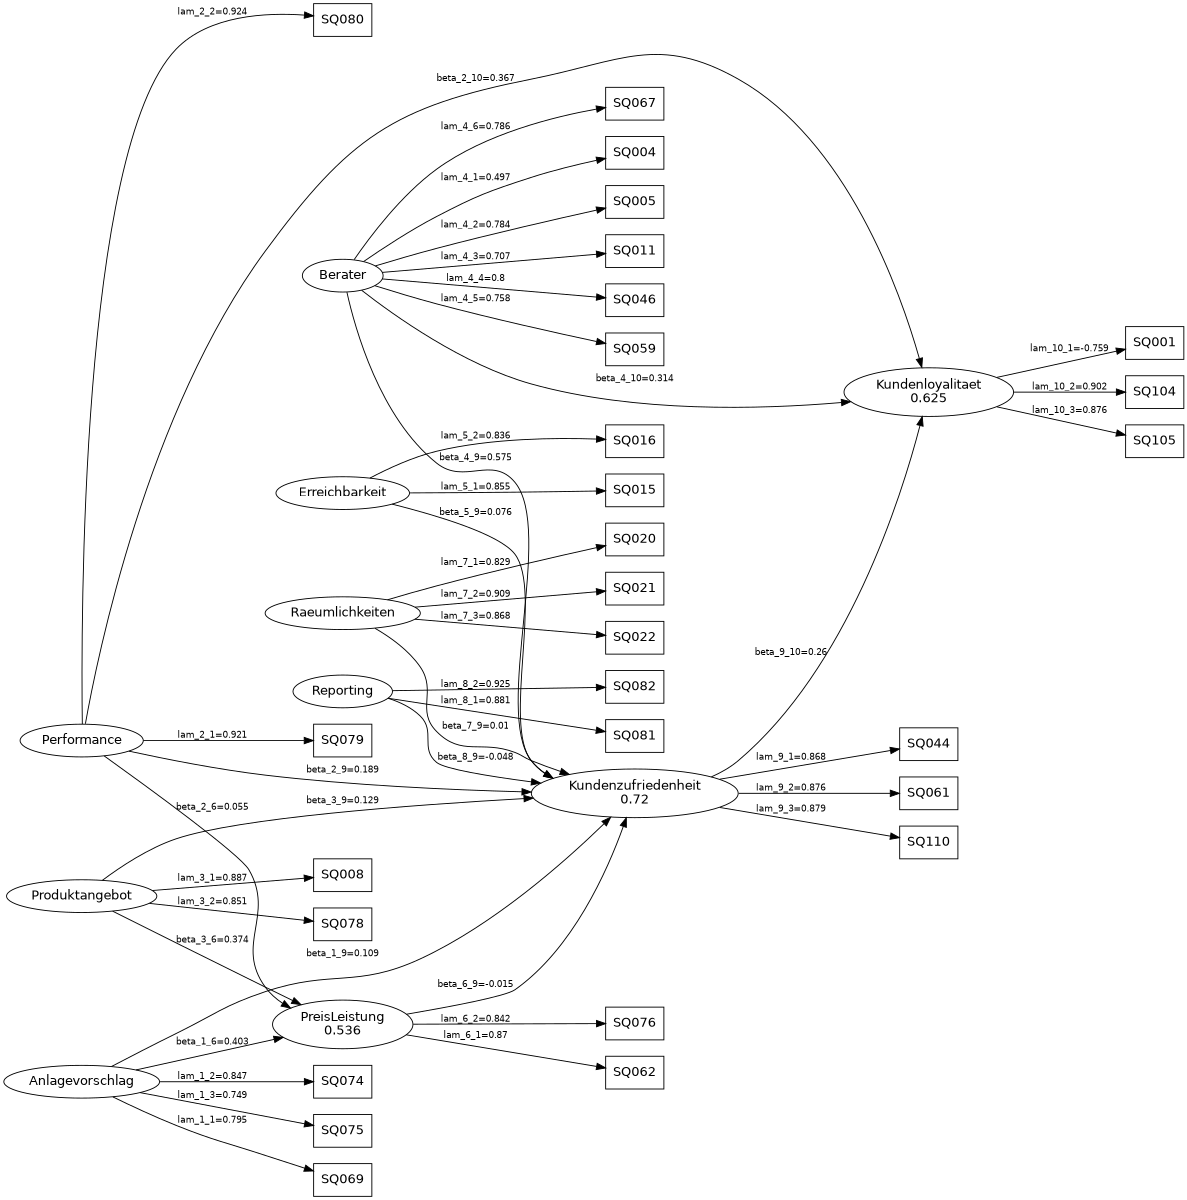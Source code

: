 digraph "seiler_model" {
  rankdir=LR;
  size="8,8";
  node [fontname="Helvetica" fontsize=14 shape=box];
  edge [fontname="Helvetica" fontsize=10];
  center=1;
  "Anlagevorschlag" [shape=ellipse]
  "Performance" [shape=ellipse]
  "Produktangebot" [shape=ellipse]
  "Berater" [shape=ellipse]
  "Erreichbarkeit" [shape=ellipse]
  "PreisLeistung" [shape=ellipse, label="PreisLeistung\n0.536"]
  "Raeumlichkeiten" [shape=ellipse]
  "Reporting" [shape=ellipse]
  "Kundenzufriedenheit" [shape=ellipse, label="Kundenzufriedenheit\n0.72"]
  "Kundenloyalitaet" [shape=ellipse, label="Kundenloyalitaet\n0.625"]
 "Anlagevorschlag" -> "SQ069" [label="lam_1_1=0.795"];
  "Anlagevorschlag" -> "SQ074" [label="lam_1_2=0.847"];
  "Anlagevorschlag" -> "SQ075" [label="lam_1_3=0.749"];
  "Performance" -> "SQ079" [label="lam_2_1=0.921"];
  "Performance" -> "SQ080" [label="lam_2_2=0.924"];
  "Produktangebot" -> "SQ008" [label="lam_3_1=0.887"];
  "Produktangebot" -> "SQ078" [label="lam_3_2=0.851"];
  "Berater" -> "SQ004" [label="lam_4_1=0.497"];
  "Berater" -> "SQ005" [label="lam_4_2=0.784"];
  "Berater" -> "SQ011" [label="lam_4_3=0.707"];
  "Berater" -> "SQ046" [label="lam_4_4=0.8"];
  "Berater" -> "SQ059" [label="lam_4_5=0.758"];
  "Berater" -> "SQ067" [label="lam_4_6=0.786"];
  "Erreichbarkeit" -> "SQ015" [label="lam_5_1=0.855"];
  "Erreichbarkeit" -> "SQ016" [label="lam_5_2=0.836"];
  "PreisLeistung" -> "SQ062" [label="lam_6_1=0.87"];
  "PreisLeistung" -> "SQ076" [label="lam_6_2=0.842"];
  "Raeumlichkeiten" -> "SQ020" [label="lam_7_1=0.829"];
  "Raeumlichkeiten" -> "SQ021" [label="lam_7_2=0.909"];
  "Raeumlichkeiten" -> "SQ022" [label="lam_7_3=0.868"];
  "Reporting" -> "SQ081" [label="lam_8_1=0.881"];
  "Reporting" -> "SQ082" [label="lam_8_2=0.925"];
  "Kundenzufriedenheit" -> "SQ044" [label="lam_9_1=0.868"];
  "Kundenzufriedenheit" -> "SQ061" [label="lam_9_2=0.876"];
  "Kundenzufriedenheit" -> "SQ110" [label="lam_9_3=0.879"];
  "Kundenloyalitaet" -> "SQ001" [label="lam_10_1=-0.759"];
  "Kundenloyalitaet" -> "SQ104" [label="lam_10_2=0.902"];
  "Kundenloyalitaet" -> "SQ105" [label="lam_10_3=0.876"];
  "Anlagevorschlag" -> "PreisLeistung" [label="beta_1_6=0.403"];
  "Performance" -> "PreisLeistung" [label="beta_2_6=0.055"];
  "Produktangebot" -> "PreisLeistung" [label="beta_3_6=0.374"];
  "Anlagevorschlag" -> "Kundenzufriedenheit" [label="beta_1_9=0.109"];
  "Performance" -> "Kundenzufriedenheit" [label="beta_2_9=0.189"];
  "Produktangebot" -> "Kundenzufriedenheit" [label="beta_3_9=0.129"];
  "Berater" -> "Kundenzufriedenheit" [label="beta_4_9=0.575"];
  "Erreichbarkeit" -> "Kundenzufriedenheit" [label="beta_5_9=0.076"];
  "PreisLeistung" -> "Kundenzufriedenheit" [label="beta_6_9=-0.015"];
  "Raeumlichkeiten" -> "Kundenzufriedenheit" [label="beta_7_9=0.01"];
  "Reporting" -> "Kundenzufriedenheit" [label="beta_8_9=-0.048"];
  "Performance" -> "Kundenloyalitaet" [label="beta_2_10=0.367"];
  "Berater" -> "Kundenloyalitaet" [label="beta_4_10=0.314"];
  "Kundenzufriedenheit" -> "Kundenloyalitaet" [label="beta_9_10=0.26"];
}
